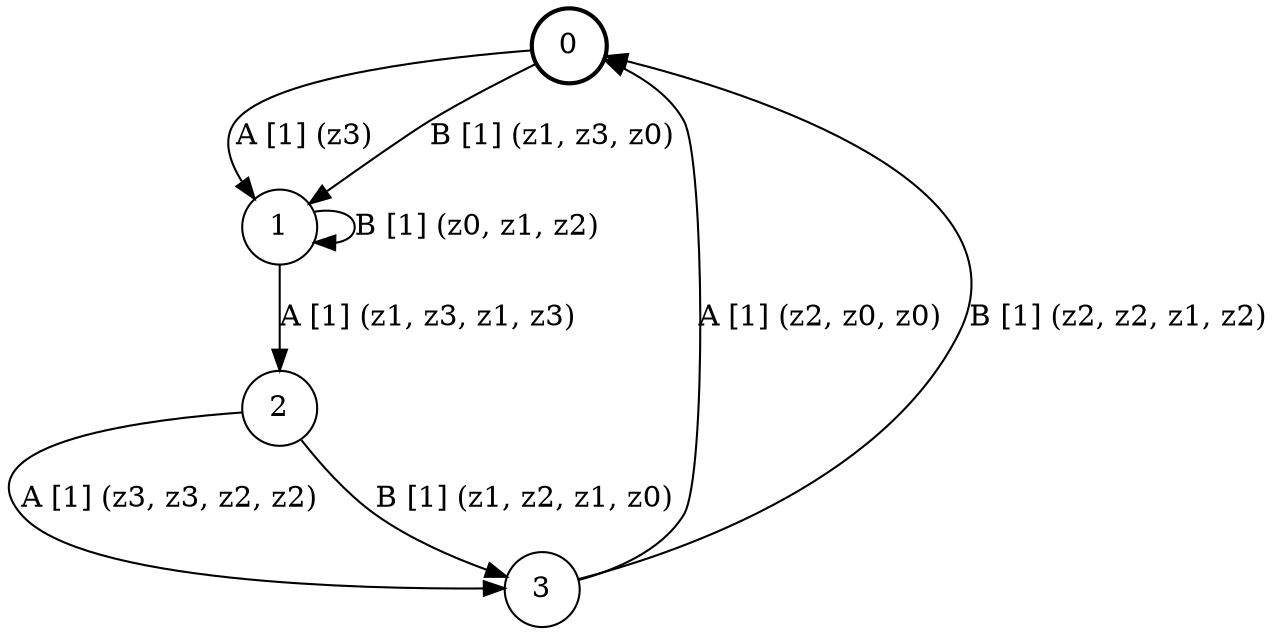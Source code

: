 # generated file, don't try to modify
# command: dot -Tpng <filename> > tree.png
digraph Automaton {
    node [shape = circle];
    0 [style = "bold"];
    0 -> 1 [label = "A [1] (z3) "];
    0 -> 1 [label = "B [1] (z1, z3, z0) "];
    1 -> 2 [label = "A [1] (z1, z3, z1, z3) "];
    1 -> 1 [label = "B [1] (z0, z1, z2) "];
    2 -> 3 [label = "A [1] (z3, z3, z2, z2) "];
    2 -> 3 [label = "B [1] (z1, z2, z1, z0) "];
    3 -> 0 [label = "A [1] (z2, z0, z0) "];
    3 -> 0 [label = "B [1] (z2, z2, z1, z2) "];
}

